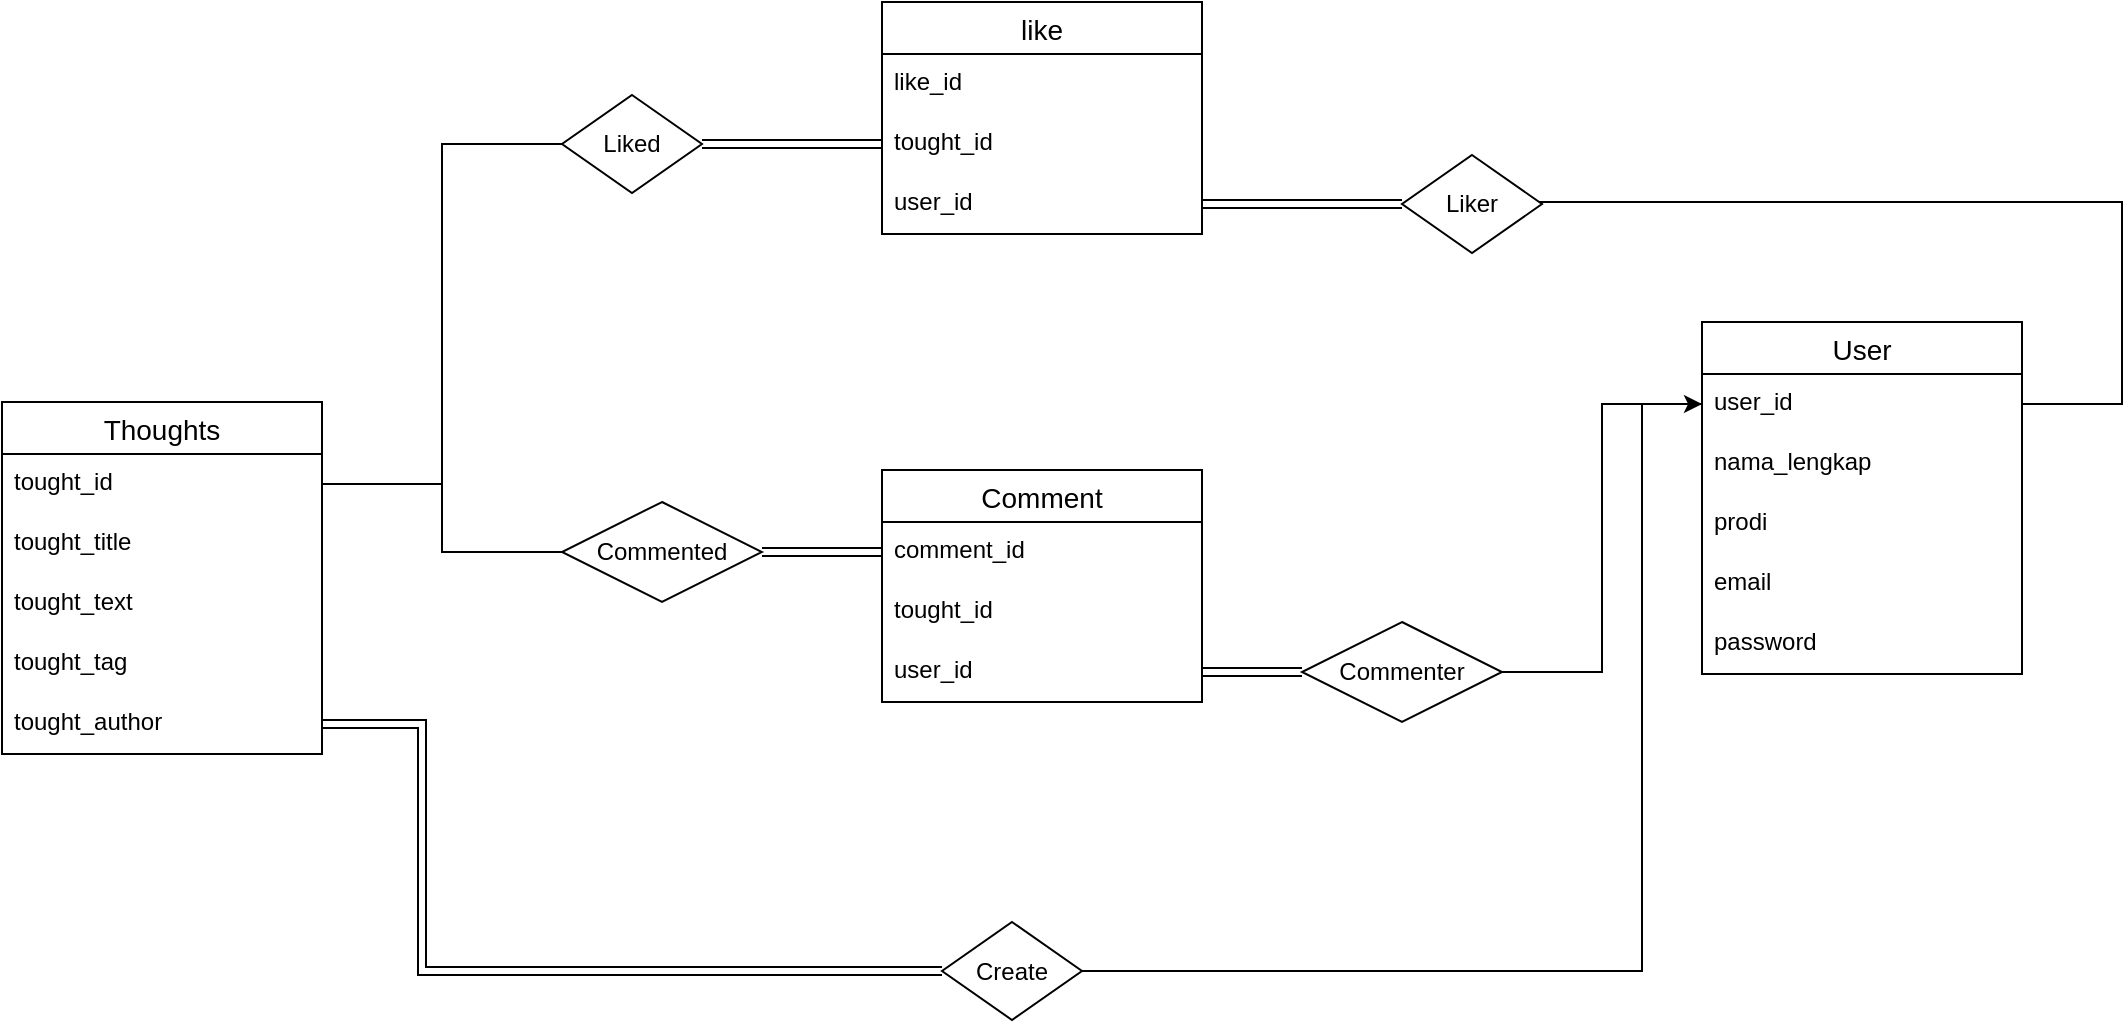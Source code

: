 <mxfile version="16.6.1" type="google"><diagram id="tj_LwgGrRw36sdWsI2uq" name="Page-1"><mxGraphModel dx="1102" dy="574" grid="1" gridSize="10" guides="1" tooltips="1" connect="1" arrows="1" fold="1" page="1" pageScale="1" pageWidth="1169" pageHeight="827" math="0" shadow="0"><root><mxCell id="0"/><mxCell id="1" parent="0"/><mxCell id="xHVC15t4oKQHbTT1a-oT-1" value="User" style="swimlane;fontStyle=0;childLayout=stackLayout;horizontal=1;startSize=26;horizontalStack=0;resizeParent=1;resizeParentMax=0;resizeLast=0;collapsible=1;marginBottom=0;align=center;fontSize=14;" parent="1" vertex="1"><mxGeometry x="880" y="200" width="160" height="176" as="geometry"/></mxCell><mxCell id="xHVC15t4oKQHbTT1a-oT-2" value="user_id" style="text;strokeColor=none;fillColor=none;spacingLeft=4;spacingRight=4;overflow=hidden;rotatable=0;points=[[0,0.5],[1,0.5]];portConstraint=eastwest;fontSize=12;" parent="xHVC15t4oKQHbTT1a-oT-1" vertex="1"><mxGeometry y="26" width="160" height="30" as="geometry"/></mxCell><mxCell id="xHVC15t4oKQHbTT1a-oT-4" value="nama_lengkap" style="text;strokeColor=none;fillColor=none;spacingLeft=4;spacingRight=4;overflow=hidden;rotatable=0;points=[[0,0.5],[1,0.5]];portConstraint=eastwest;fontSize=12;" parent="xHVC15t4oKQHbTT1a-oT-1" vertex="1"><mxGeometry y="56" width="160" height="30" as="geometry"/></mxCell><mxCell id="xHVC15t4oKQHbTT1a-oT-13" value="prodi" style="text;strokeColor=none;fillColor=none;spacingLeft=4;spacingRight=4;overflow=hidden;rotatable=0;points=[[0,0.5],[1,0.5]];portConstraint=eastwest;fontSize=12;" parent="xHVC15t4oKQHbTT1a-oT-1" vertex="1"><mxGeometry y="86" width="160" height="30" as="geometry"/></mxCell><mxCell id="xHVC15t4oKQHbTT1a-oT-14" value="email" style="text;strokeColor=none;fillColor=none;spacingLeft=4;spacingRight=4;overflow=hidden;rotatable=0;points=[[0,0.5],[1,0.5]];portConstraint=eastwest;fontSize=12;" parent="xHVC15t4oKQHbTT1a-oT-1" vertex="1"><mxGeometry y="116" width="160" height="30" as="geometry"/></mxCell><mxCell id="xHVC15t4oKQHbTT1a-oT-19" value="password" style="text;strokeColor=none;fillColor=none;spacingLeft=4;spacingRight=4;overflow=hidden;rotatable=0;points=[[0,0.5],[1,0.5]];portConstraint=eastwest;fontSize=12;" parent="xHVC15t4oKQHbTT1a-oT-1" vertex="1"><mxGeometry y="146" width="160" height="30" as="geometry"/></mxCell><mxCell id="xHVC15t4oKQHbTT1a-oT-5" value="Thoughts" style="swimlane;fontStyle=0;childLayout=stackLayout;horizontal=1;startSize=26;horizontalStack=0;resizeParent=1;resizeParentMax=0;resizeLast=0;collapsible=1;marginBottom=0;align=center;fontSize=14;" parent="1" vertex="1"><mxGeometry x="30" y="240" width="160" height="176" as="geometry"/></mxCell><mxCell id="xHVC15t4oKQHbTT1a-oT-6" value="tought_id" style="text;strokeColor=none;fillColor=none;spacingLeft=4;spacingRight=4;overflow=hidden;rotatable=0;points=[[0,0.5],[1,0.5]];portConstraint=eastwest;fontSize=12;" parent="xHVC15t4oKQHbTT1a-oT-5" vertex="1"><mxGeometry y="26" width="160" height="30" as="geometry"/></mxCell><mxCell id="xHVC15t4oKQHbTT1a-oT-7" value="tought_title" style="text;strokeColor=none;fillColor=none;spacingLeft=4;spacingRight=4;overflow=hidden;rotatable=0;points=[[0,0.5],[1,0.5]];portConstraint=eastwest;fontSize=12;" parent="xHVC15t4oKQHbTT1a-oT-5" vertex="1"><mxGeometry y="56" width="160" height="30" as="geometry"/></mxCell><mxCell id="xHVC15t4oKQHbTT1a-oT-8" value="tought_text" style="text;strokeColor=none;fillColor=none;spacingLeft=4;spacingRight=4;overflow=hidden;rotatable=0;points=[[0,0.5],[1,0.5]];portConstraint=eastwest;fontSize=12;" parent="xHVC15t4oKQHbTT1a-oT-5" vertex="1"><mxGeometry y="86" width="160" height="30" as="geometry"/></mxCell><mxCell id="xHVC15t4oKQHbTT1a-oT-20" value="tought_tag" style="text;strokeColor=none;fillColor=none;spacingLeft=4;spacingRight=4;overflow=hidden;rotatable=0;points=[[0,0.5],[1,0.5]];portConstraint=eastwest;fontSize=12;" parent="xHVC15t4oKQHbTT1a-oT-5" vertex="1"><mxGeometry y="116" width="160" height="30" as="geometry"/></mxCell><mxCell id="xHVC15t4oKQHbTT1a-oT-21" value="tought_author" style="text;strokeColor=none;fillColor=none;spacingLeft=4;spacingRight=4;overflow=hidden;rotatable=0;points=[[0,0.5],[1,0.5]];portConstraint=eastwest;fontSize=12;" parent="xHVC15t4oKQHbTT1a-oT-5" vertex="1"><mxGeometry y="146" width="160" height="30" as="geometry"/></mxCell><mxCell id="xHVC15t4oKQHbTT1a-oT-9" value="Comment" style="swimlane;fontStyle=0;childLayout=stackLayout;horizontal=1;startSize=26;horizontalStack=0;resizeParent=1;resizeParentMax=0;resizeLast=0;collapsible=1;marginBottom=0;align=center;fontSize=14;" parent="1" vertex="1"><mxGeometry x="470" y="274" width="160" height="116" as="geometry"/></mxCell><mxCell id="xHVC15t4oKQHbTT1a-oT-10" value="comment_id" style="text;strokeColor=none;fillColor=none;spacingLeft=4;spacingRight=4;overflow=hidden;rotatable=0;points=[[0,0.5],[1,0.5]];portConstraint=eastwest;fontSize=12;" parent="xHVC15t4oKQHbTT1a-oT-9" vertex="1"><mxGeometry y="26" width="160" height="30" as="geometry"/></mxCell><mxCell id="xHVC15t4oKQHbTT1a-oT-11" value="tought_id" style="text;strokeColor=none;fillColor=none;spacingLeft=4;spacingRight=4;overflow=hidden;rotatable=0;points=[[0,0.5],[1,0.5]];portConstraint=eastwest;fontSize=12;" parent="xHVC15t4oKQHbTT1a-oT-9" vertex="1"><mxGeometry y="56" width="160" height="30" as="geometry"/></mxCell><mxCell id="xHVC15t4oKQHbTT1a-oT-12" value="user_id" style="text;strokeColor=none;fillColor=none;spacingLeft=4;spacingRight=4;overflow=hidden;rotatable=0;points=[[0,0.5],[1,0.5]];portConstraint=eastwest;fontSize=12;" parent="xHVC15t4oKQHbTT1a-oT-9" vertex="1"><mxGeometry y="86" width="160" height="30" as="geometry"/></mxCell><mxCell id="xHVC15t4oKQHbTT1a-oT-15" value="like" style="swimlane;fontStyle=0;childLayout=stackLayout;horizontal=1;startSize=26;horizontalStack=0;resizeParent=1;resizeParentMax=0;resizeLast=0;collapsible=1;marginBottom=0;align=center;fontSize=14;" parent="1" vertex="1"><mxGeometry x="470" y="40" width="160" height="116" as="geometry"/></mxCell><mxCell id="xHVC15t4oKQHbTT1a-oT-16" value="like_id" style="text;strokeColor=none;fillColor=none;spacingLeft=4;spacingRight=4;overflow=hidden;rotatable=0;points=[[0,0.5],[1,0.5]];portConstraint=eastwest;fontSize=12;" parent="xHVC15t4oKQHbTT1a-oT-15" vertex="1"><mxGeometry y="26" width="160" height="30" as="geometry"/></mxCell><mxCell id="xHVC15t4oKQHbTT1a-oT-17" value="tought_id" style="text;strokeColor=none;fillColor=none;spacingLeft=4;spacingRight=4;overflow=hidden;rotatable=0;points=[[0,0.5],[1,0.5]];portConstraint=eastwest;fontSize=12;" parent="xHVC15t4oKQHbTT1a-oT-15" vertex="1"><mxGeometry y="56" width="160" height="30" as="geometry"/></mxCell><mxCell id="xHVC15t4oKQHbTT1a-oT-18" value="user_id" style="text;strokeColor=none;fillColor=none;spacingLeft=4;spacingRight=4;overflow=hidden;rotatable=0;points=[[0,0.5],[1,0.5]];portConstraint=eastwest;fontSize=12;" parent="xHVC15t4oKQHbTT1a-oT-15" vertex="1"><mxGeometry y="86" width="160" height="30" as="geometry"/></mxCell><mxCell id="xHVC15t4oKQHbTT1a-oT-27" style="edgeStyle=orthogonalEdgeStyle;rounded=0;orthogonalLoop=1;jettySize=auto;html=1;exitX=1;exitY=0.5;exitDx=0;exitDy=0;entryX=0;entryY=0.5;entryDx=0;entryDy=0;" parent="1" source="xHVC15t4oKQHbTT1a-oT-25" target="xHVC15t4oKQHbTT1a-oT-2" edge="1"><mxGeometry relative="1" as="geometry"><Array as="points"><mxPoint x="850" y="525"/><mxPoint x="850" y="241"/></Array></mxGeometry></mxCell><mxCell id="xHVC15t4oKQHbTT1a-oT-25" value="Create" style="shape=rhombus;perimeter=rhombusPerimeter;whiteSpace=wrap;html=1;align=center;" parent="1" vertex="1"><mxGeometry x="500" y="500" width="70" height="49" as="geometry"/></mxCell><mxCell id="xHVC15t4oKQHbTT1a-oT-26" style="edgeStyle=orthogonalEdgeStyle;rounded=0;orthogonalLoop=1;jettySize=auto;html=1;exitX=1;exitY=0.5;exitDx=0;exitDy=0;entryX=0;entryY=0.5;entryDx=0;entryDy=0;shape=link;" parent="1" source="xHVC15t4oKQHbTT1a-oT-21" target="xHVC15t4oKQHbTT1a-oT-25" edge="1"><mxGeometry relative="1" as="geometry"><Array as="points"><mxPoint x="240" y="401"/><mxPoint x="240" y="525"/></Array></mxGeometry></mxCell><mxCell id="xHVC15t4oKQHbTT1a-oT-32" style="edgeStyle=orthogonalEdgeStyle;rounded=0;orthogonalLoop=1;jettySize=auto;html=1;exitX=0;exitY=0.5;exitDx=0;exitDy=0;entryX=1;entryY=0.5;entryDx=0;entryDy=0;endArrow=none;endFill=0;" parent="1" source="xHVC15t4oKQHbTT1a-oT-30" target="xHVC15t4oKQHbTT1a-oT-6" edge="1"><mxGeometry relative="1" as="geometry"/></mxCell><mxCell id="xHVC15t4oKQHbTT1a-oT-30" value="Liked" style="shape=rhombus;perimeter=rhombusPerimeter;whiteSpace=wrap;html=1;align=center;" parent="1" vertex="1"><mxGeometry x="310" y="86.5" width="70" height="49" as="geometry"/></mxCell><mxCell id="xHVC15t4oKQHbTT1a-oT-31" style="edgeStyle=orthogonalEdgeStyle;rounded=0;orthogonalLoop=1;jettySize=auto;html=1;exitX=0;exitY=0.5;exitDx=0;exitDy=0;entryX=1;entryY=0.5;entryDx=0;entryDy=0;shape=link;" parent="1" source="xHVC15t4oKQHbTT1a-oT-17" target="xHVC15t4oKQHbTT1a-oT-30" edge="1"><mxGeometry relative="1" as="geometry"/></mxCell><mxCell id="xHVC15t4oKQHbTT1a-oT-38" style="edgeStyle=orthogonalEdgeStyle;rounded=0;orthogonalLoop=1;jettySize=auto;html=1;entryX=1;entryY=0.5;entryDx=0;entryDy=0;endArrow=none;endFill=0;" parent="1" source="xHVC15t4oKQHbTT1a-oT-34" target="xHVC15t4oKQHbTT1a-oT-2" edge="1"><mxGeometry relative="1" as="geometry"><Array as="points"><mxPoint x="1090" y="140"/><mxPoint x="1090" y="241"/></Array></mxGeometry></mxCell><mxCell id="xHVC15t4oKQHbTT1a-oT-34" value="Liker" style="shape=rhombus;perimeter=rhombusPerimeter;whiteSpace=wrap;html=1;align=center;" parent="1" vertex="1"><mxGeometry x="730" y="116.5" width="70" height="49" as="geometry"/></mxCell><mxCell id="xHVC15t4oKQHbTT1a-oT-36" style="edgeStyle=orthogonalEdgeStyle;shape=link;rounded=0;orthogonalLoop=1;jettySize=auto;html=1;exitX=1;exitY=0.5;exitDx=0;exitDy=0;entryX=0;entryY=0.5;entryDx=0;entryDy=0;" parent="1" source="xHVC15t4oKQHbTT1a-oT-18" target="xHVC15t4oKQHbTT1a-oT-34" edge="1"><mxGeometry relative="1" as="geometry"/></mxCell><mxCell id="xHVC15t4oKQHbTT1a-oT-41" style="edgeStyle=orthogonalEdgeStyle;rounded=0;orthogonalLoop=1;jettySize=auto;html=1;exitX=0;exitY=0.5;exitDx=0;exitDy=0;entryX=1;entryY=0.5;entryDx=0;entryDy=0;endArrow=none;endFill=0;" parent="1" source="xHVC15t4oKQHbTT1a-oT-40" target="xHVC15t4oKQHbTT1a-oT-6" edge="1"><mxGeometry relative="1" as="geometry"/></mxCell><mxCell id="xHVC15t4oKQHbTT1a-oT-42" style="edgeStyle=orthogonalEdgeStyle;rounded=0;orthogonalLoop=1;jettySize=auto;html=1;exitX=1;exitY=0.5;exitDx=0;exitDy=0;entryX=0;entryY=0.5;entryDx=0;entryDy=0;endArrow=none;endFill=0;shape=link;" parent="1" source="xHVC15t4oKQHbTT1a-oT-40" target="xHVC15t4oKQHbTT1a-oT-10" edge="1"><mxGeometry relative="1" as="geometry"/></mxCell><mxCell id="xHVC15t4oKQHbTT1a-oT-40" value="Commented" style="shape=rhombus;perimeter=rhombusPerimeter;whiteSpace=wrap;html=1;align=center;" parent="1" vertex="1"><mxGeometry x="310" y="290" width="100" height="50" as="geometry"/></mxCell><mxCell id="xHVC15t4oKQHbTT1a-oT-44" style="edgeStyle=orthogonalEdgeStyle;shape=link;rounded=0;orthogonalLoop=1;jettySize=auto;html=1;exitX=0;exitY=0.5;exitDx=0;exitDy=0;entryX=1;entryY=0.5;entryDx=0;entryDy=0;endArrow=none;endFill=0;" parent="1" source="xHVC15t4oKQHbTT1a-oT-43" target="xHVC15t4oKQHbTT1a-oT-12" edge="1"><mxGeometry relative="1" as="geometry"/></mxCell><mxCell id="xHVC15t4oKQHbTT1a-oT-45" style="edgeStyle=orthogonalEdgeStyle;rounded=0;orthogonalLoop=1;jettySize=auto;html=1;exitX=1;exitY=0.5;exitDx=0;exitDy=0;entryX=0;entryY=0.5;entryDx=0;entryDy=0;endArrow=none;endFill=0;" parent="1" source="xHVC15t4oKQHbTT1a-oT-43" target="xHVC15t4oKQHbTT1a-oT-2" edge="1"><mxGeometry relative="1" as="geometry"/></mxCell><mxCell id="xHVC15t4oKQHbTT1a-oT-43" value="Commenter" style="shape=rhombus;perimeter=rhombusPerimeter;whiteSpace=wrap;html=1;align=center;" parent="1" vertex="1"><mxGeometry x="680" y="350" width="100" height="50" as="geometry"/></mxCell></root></mxGraphModel></diagram></mxfile>